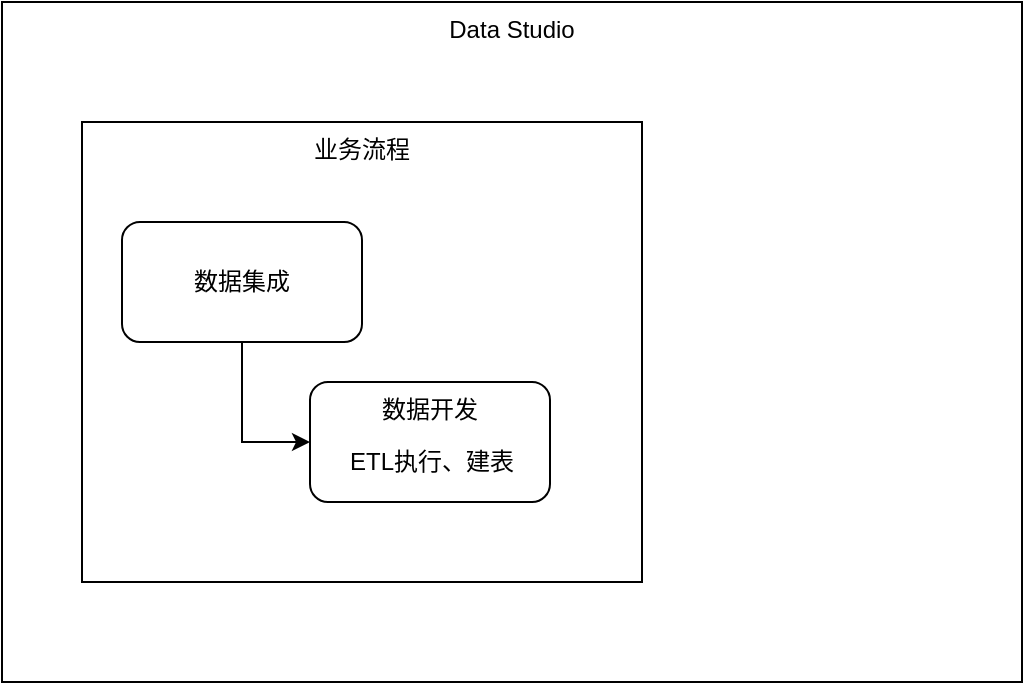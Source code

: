 <mxfile version="13.9.9" type="github">
  <diagram id="Kc8xAz21066BhAhL1jHd" name="Page-1">
    <mxGraphModel dx="1422" dy="762" grid="1" gridSize="10" guides="1" tooltips="1" connect="1" arrows="1" fold="1" page="1" pageScale="1" pageWidth="827" pageHeight="1169" math="0" shadow="0">
      <root>
        <mxCell id="0" />
        <mxCell id="1" parent="0" />
        <mxCell id="ysLVCo7aUFPDmDpuyBiE-2" value="Data Studio" style="rounded=0;whiteSpace=wrap;html=1;align=center;verticalAlign=top;" vertex="1" parent="1">
          <mxGeometry x="140" y="130" width="510" height="340" as="geometry" />
        </mxCell>
        <mxCell id="ysLVCo7aUFPDmDpuyBiE-5" value="业务流程" style="rounded=0;whiteSpace=wrap;html=1;align=center;verticalAlign=top;" vertex="1" parent="1">
          <mxGeometry x="180" y="190" width="280" height="230" as="geometry" />
        </mxCell>
        <mxCell id="ysLVCo7aUFPDmDpuyBiE-6" style="edgeStyle=orthogonalEdgeStyle;rounded=0;orthogonalLoop=1;jettySize=auto;html=1;entryX=0;entryY=0.5;entryDx=0;entryDy=0;" edge="1" parent="1" source="ysLVCo7aUFPDmDpuyBiE-3" target="ysLVCo7aUFPDmDpuyBiE-4">
          <mxGeometry relative="1" as="geometry" />
        </mxCell>
        <mxCell id="ysLVCo7aUFPDmDpuyBiE-3" value="数据集成" style="rounded=1;whiteSpace=wrap;html=1;align=center;" vertex="1" parent="1">
          <mxGeometry x="200" y="240" width="120" height="60" as="geometry" />
        </mxCell>
        <mxCell id="ysLVCo7aUFPDmDpuyBiE-4" value="数据开发" style="rounded=1;whiteSpace=wrap;html=1;align=center;verticalAlign=top;" vertex="1" parent="1">
          <mxGeometry x="294" y="320" width="120" height="60" as="geometry" />
        </mxCell>
        <mxCell id="ysLVCo7aUFPDmDpuyBiE-7" value="ETL执行、建表" style="text;html=1;strokeColor=none;fillColor=none;align=center;verticalAlign=middle;whiteSpace=wrap;rounded=0;" vertex="1" parent="1">
          <mxGeometry x="300" y="350" width="110" height="20" as="geometry" />
        </mxCell>
      </root>
    </mxGraphModel>
  </diagram>
</mxfile>
